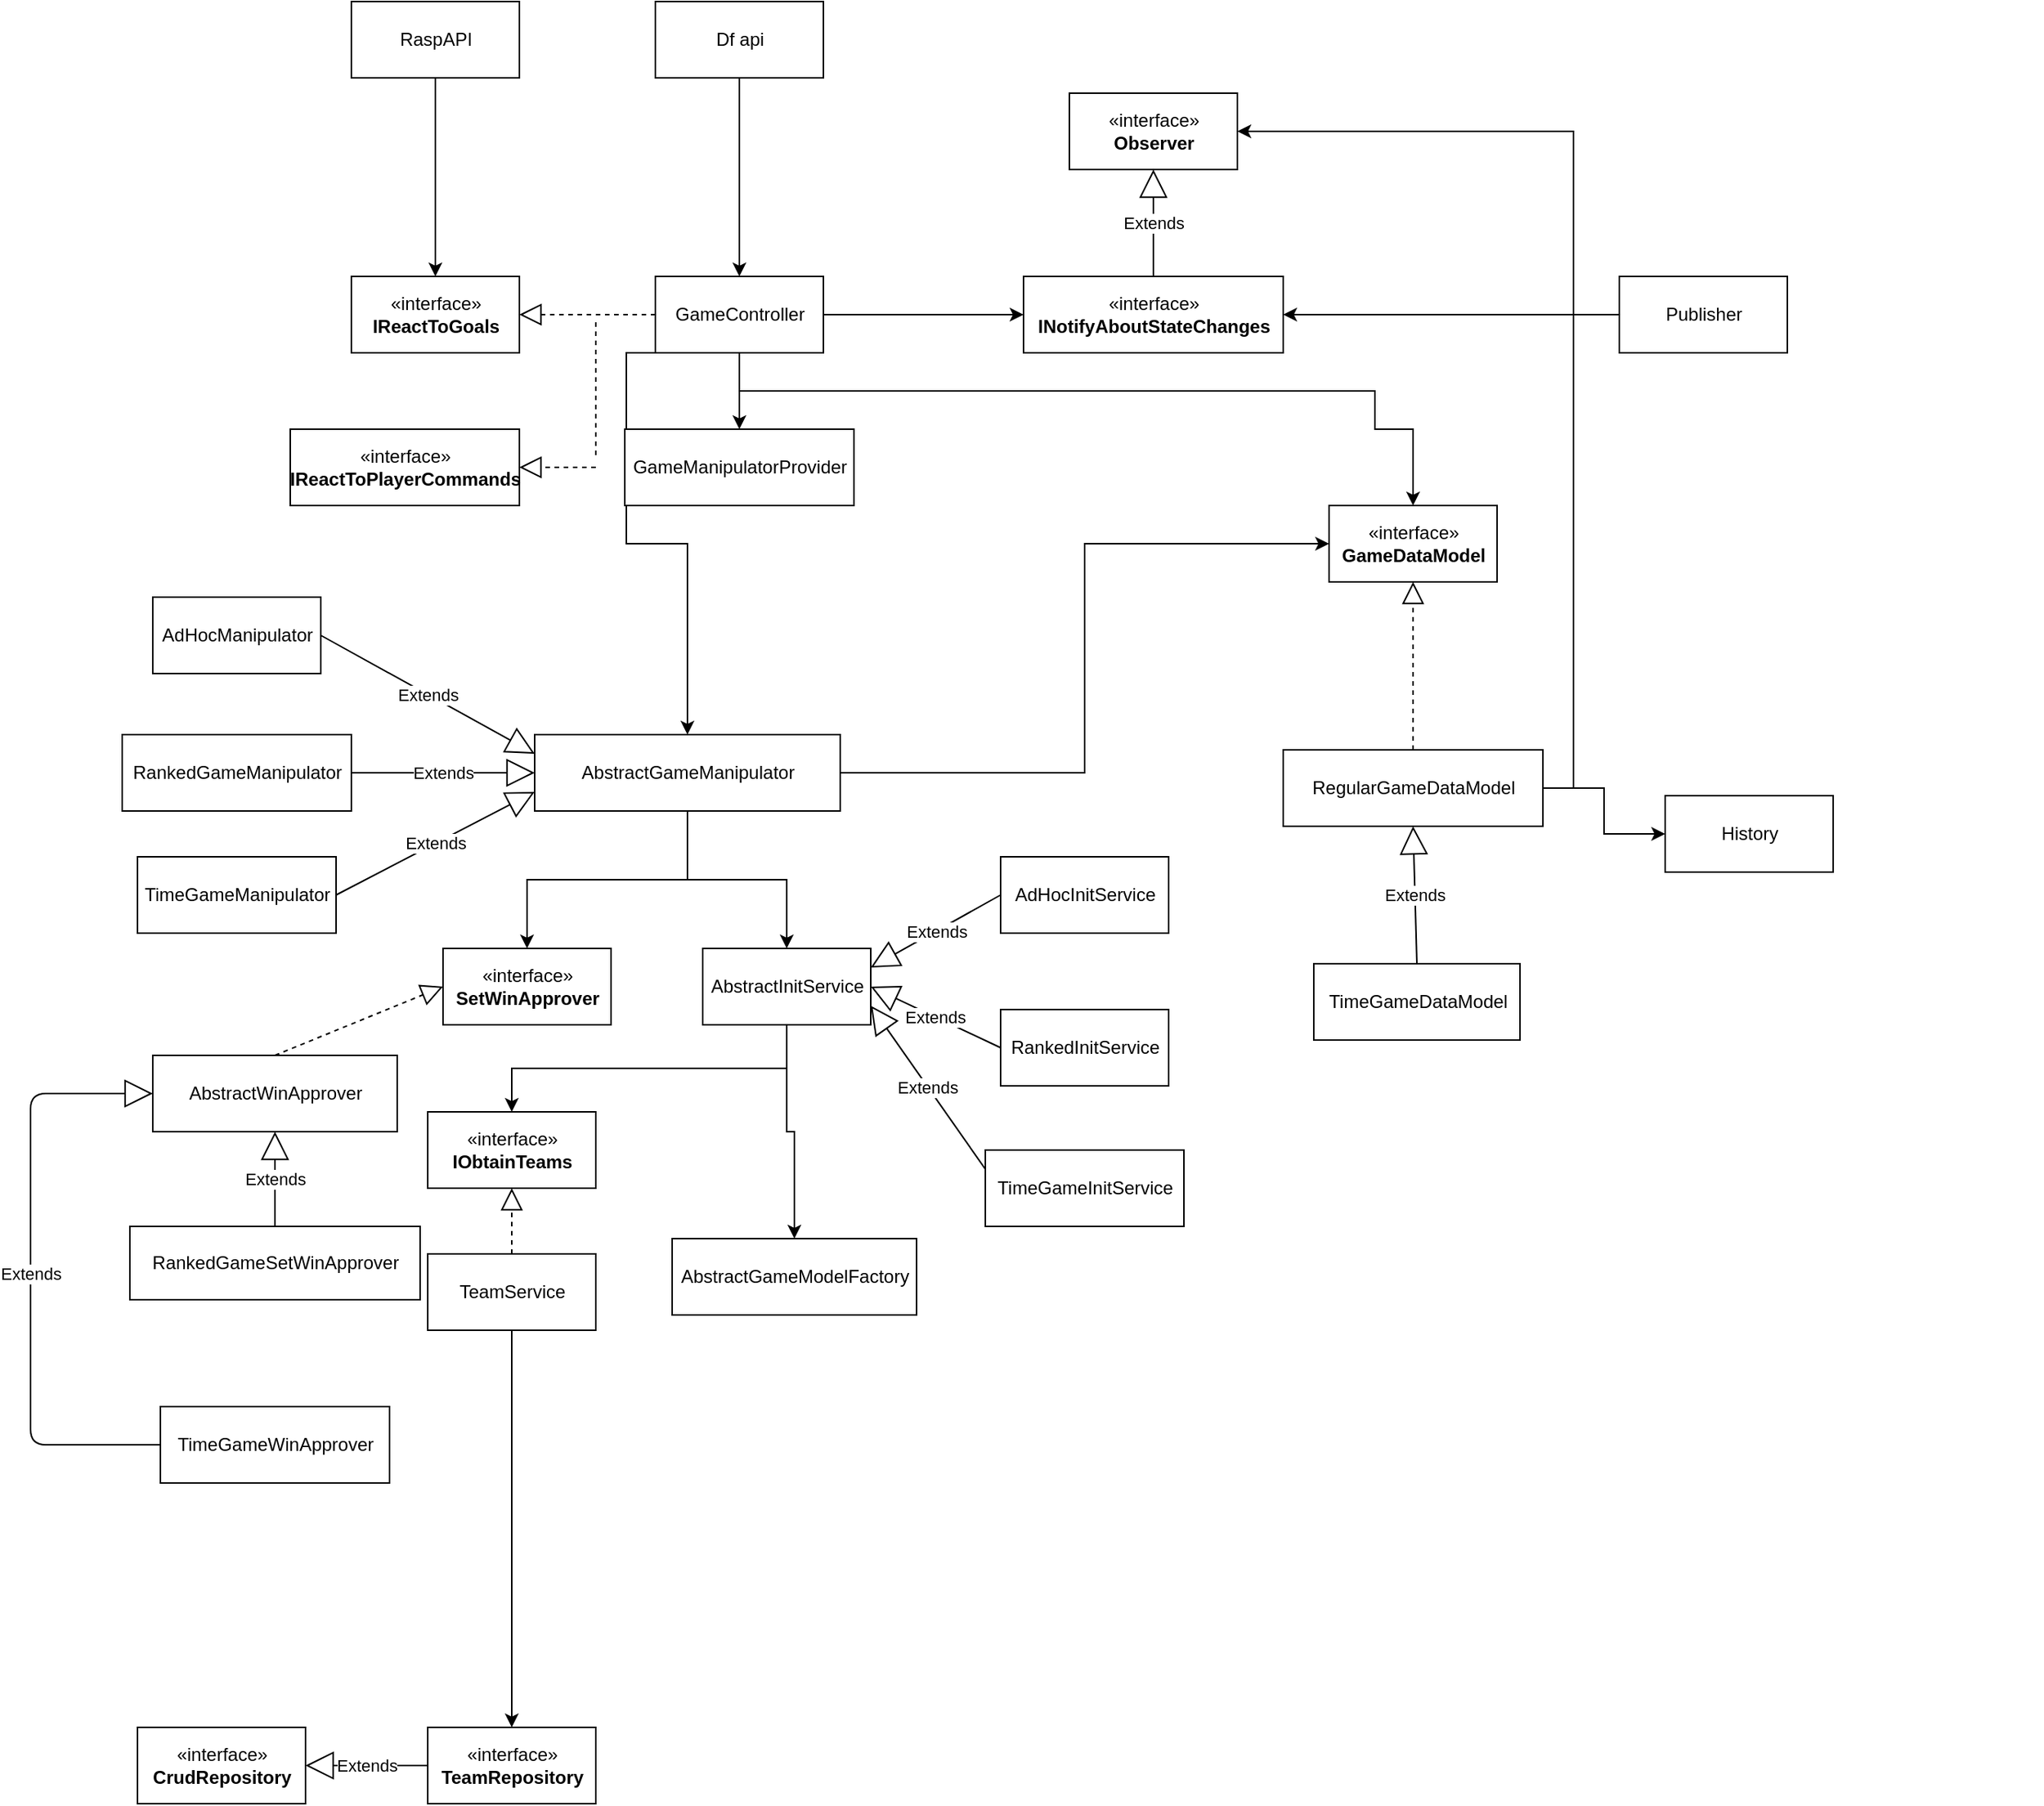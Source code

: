 <mxfile version="13.0.3" type="device"><diagram id="B5vuCXmZED_eaPCbXqUR" name="Page-1"><mxGraphModel dx="2275" dy="853" grid="1" gridSize="10" guides="1" tooltips="1" connect="1" arrows="1" fold="1" page="1" pageScale="1" pageWidth="1169" pageHeight="1654" math="0" shadow="0"><root><mxCell id="0"/><mxCell id="1" parent="0"/><mxCell id="yAwrfbO8x_KB4mrkygWx-16" style="edgeStyle=orthogonalEdgeStyle;rounded=0;orthogonalLoop=1;jettySize=auto;html=1;exitX=0.5;exitY=1;exitDx=0;exitDy=0;entryX=0.5;entryY=0;entryDx=0;entryDy=0;" parent="1" source="yAwrfbO8x_KB4mrkygWx-13" target="yAwrfbO8x_KB4mrkygWx-15" edge="1"><mxGeometry relative="1" as="geometry"/></mxCell><mxCell id="yAwrfbO8x_KB4mrkygWx-13" value="Df api" style="html=1;" parent="1" vertex="1"><mxGeometry x="359" y="50" width="110" height="50" as="geometry"/></mxCell><mxCell id="yAwrfbO8x_KB4mrkygWx-34" style="edgeStyle=orthogonalEdgeStyle;rounded=0;orthogonalLoop=1;jettySize=auto;html=1;exitX=1;exitY=0.5;exitDx=0;exitDy=0;entryX=0;entryY=0.5;entryDx=0;entryDy=0;" parent="1" source="yAwrfbO8x_KB4mrkygWx-15" target="yAwrfbO8x_KB4mrkygWx-33" edge="1"><mxGeometry relative="1" as="geometry"/></mxCell><mxCell id="yAwrfbO8x_KB4mrkygWx-37" style="edgeStyle=orthogonalEdgeStyle;rounded=0;orthogonalLoop=1;jettySize=auto;html=1;exitX=0.5;exitY=1;exitDx=0;exitDy=0;" parent="1" source="yAwrfbO8x_KB4mrkygWx-15" target="yAwrfbO8x_KB4mrkygWx-36" edge="1"><mxGeometry relative="1" as="geometry"/></mxCell><mxCell id="yAwrfbO8x_KB4mrkygWx-40" style="edgeStyle=orthogonalEdgeStyle;rounded=0;orthogonalLoop=1;jettySize=auto;html=1;exitX=0.5;exitY=1;exitDx=0;exitDy=0;entryX=0.5;entryY=0;entryDx=0;entryDy=0;" parent="1" source="yAwrfbO8x_KB4mrkygWx-15" target="yAwrfbO8x_KB4mrkygWx-45" edge="1"><mxGeometry relative="1" as="geometry"><mxPoint x="635" y="330" as="targetPoint"/><Array as="points"><mxPoint x="414" y="305"/><mxPoint x="830" y="305"/><mxPoint x="830" y="330"/><mxPoint x="855" y="330"/></Array></mxGeometry></mxCell><mxCell id="yAwrfbO8x_KB4mrkygWx-87" style="edgeStyle=orthogonalEdgeStyle;rounded=0;orthogonalLoop=1;jettySize=auto;html=1;exitX=0.25;exitY=1;exitDx=0;exitDy=0;entryX=0.5;entryY=0;entryDx=0;entryDy=0;" parent="1" source="yAwrfbO8x_KB4mrkygWx-15" target="yAwrfbO8x_KB4mrkygWx-55" edge="1"><mxGeometry relative="1" as="geometry"><Array as="points"><mxPoint x="340" y="280"/><mxPoint x="340" y="405"/><mxPoint x="380" y="405"/></Array></mxGeometry></mxCell><mxCell id="yAwrfbO8x_KB4mrkygWx-15" value="GameController" style="html=1;" parent="1" vertex="1"><mxGeometry x="359" y="230" width="110" height="50" as="geometry"/></mxCell><mxCell id="yAwrfbO8x_KB4mrkygWx-17" value="«interface»&lt;br&gt;&lt;b&gt;IReactToGoals&lt;/b&gt;" style="html=1;" parent="1" vertex="1"><mxGeometry x="160" y="230" width="110" height="50" as="geometry"/></mxCell><mxCell id="yAwrfbO8x_KB4mrkygWx-22" style="edgeStyle=orthogonalEdgeStyle;rounded=0;orthogonalLoop=1;jettySize=auto;html=1;exitX=0.5;exitY=1;exitDx=0;exitDy=0;entryX=0.5;entryY=0;entryDx=0;entryDy=0;" parent="1" source="yAwrfbO8x_KB4mrkygWx-19" target="yAwrfbO8x_KB4mrkygWx-17" edge="1"><mxGeometry relative="1" as="geometry"/></mxCell><mxCell id="yAwrfbO8x_KB4mrkygWx-19" value="RaspAPI" style="html=1;" parent="1" vertex="1"><mxGeometry x="160" y="50" width="110" height="50" as="geometry"/></mxCell><mxCell id="yAwrfbO8x_KB4mrkygWx-21" value="" style="endArrow=block;dashed=1;endFill=0;endSize=12;html=1;exitX=0;exitY=0.5;exitDx=0;exitDy=0;entryX=1;entryY=0.5;entryDx=0;entryDy=0;" parent="1" source="yAwrfbO8x_KB4mrkygWx-15" target="yAwrfbO8x_KB4mrkygWx-17" edge="1"><mxGeometry width="160" relative="1" as="geometry"><mxPoint x="330" y="220" as="sourcePoint"/><mxPoint x="490" y="220" as="targetPoint"/><Array as="points"><mxPoint x="310" y="255"/></Array></mxGeometry></mxCell><mxCell id="yAwrfbO8x_KB4mrkygWx-23" value="«interface»&lt;br&gt;&lt;b&gt;IReactToPlayerCommands&lt;/b&gt;" style="html=1;" parent="1" vertex="1"><mxGeometry x="120" y="330" width="150" height="50" as="geometry"/></mxCell><mxCell id="yAwrfbO8x_KB4mrkygWx-24" value="" style="endArrow=block;dashed=1;endFill=0;endSize=12;html=1;exitX=0;exitY=0.5;exitDx=0;exitDy=0;" parent="1" source="yAwrfbO8x_KB4mrkygWx-15" edge="1"><mxGeometry width="160" relative="1" as="geometry"><mxPoint x="360" y="260" as="sourcePoint"/><mxPoint x="359" y="255" as="targetPoint"/></mxGeometry></mxCell><mxCell id="yAwrfbO8x_KB4mrkygWx-30" value="" style="endArrow=none;dashed=1;html=1;" parent="1" edge="1"><mxGeometry width="50" height="50" relative="1" as="geometry"><mxPoint x="320" y="260" as="sourcePoint"/><mxPoint x="320" y="350" as="targetPoint"/></mxGeometry></mxCell><mxCell id="yAwrfbO8x_KB4mrkygWx-31" value="" style="endArrow=block;dashed=1;endFill=0;endSize=12;html=1;entryX=1;entryY=0.5;entryDx=0;entryDy=0;" parent="1" target="yAwrfbO8x_KB4mrkygWx-23" edge="1"><mxGeometry width="160" relative="1" as="geometry"><mxPoint x="320" y="355" as="sourcePoint"/><mxPoint x="420" y="220" as="targetPoint"/></mxGeometry></mxCell><mxCell id="yAwrfbO8x_KB4mrkygWx-33" value="«interface»&lt;br&gt;&lt;b&gt;INotifyAboutStateChanges&lt;/b&gt;" style="html=1;" parent="1" vertex="1"><mxGeometry x="600" y="230" width="170" height="50" as="geometry"/></mxCell><mxCell id="yAwrfbO8x_KB4mrkygWx-36" value="GameManipulatorProvider" style="html=1;" parent="1" vertex="1"><mxGeometry x="339" y="330" width="150" height="50" as="geometry"/></mxCell><mxCell id="yAwrfbO8x_KB4mrkygWx-41" value="«interface»&lt;br&gt;&lt;b&gt;Observer&lt;/b&gt;" style="html=1;" parent="1" vertex="1"><mxGeometry x="630" y="110" width="110" height="50" as="geometry"/></mxCell><mxCell id="yAwrfbO8x_KB4mrkygWx-42" value="Extends" style="endArrow=block;endSize=16;endFill=0;html=1;entryX=0.5;entryY=1;entryDx=0;entryDy=0;" parent="1" source="yAwrfbO8x_KB4mrkygWx-33" target="yAwrfbO8x_KB4mrkygWx-41" edge="1"><mxGeometry width="160" relative="1" as="geometry"><mxPoint x="470" y="400" as="sourcePoint"/><mxPoint x="630" y="400" as="targetPoint"/></mxGeometry></mxCell><mxCell id="yAwrfbO8x_KB4mrkygWx-44" style="edgeStyle=orthogonalEdgeStyle;rounded=0;orthogonalLoop=1;jettySize=auto;html=1;exitX=0;exitY=0.5;exitDx=0;exitDy=0;entryX=1;entryY=0.5;entryDx=0;entryDy=0;" parent="1" source="yAwrfbO8x_KB4mrkygWx-43" target="yAwrfbO8x_KB4mrkygWx-33" edge="1"><mxGeometry relative="1" as="geometry"/></mxCell><mxCell id="yAwrfbO8x_KB4mrkygWx-43" value="Publisher" style="html=1;" parent="1" vertex="1"><mxGeometry x="990" y="230" width="110" height="50" as="geometry"/></mxCell><mxCell id="yAwrfbO8x_KB4mrkygWx-45" value="«interface»&lt;br&gt;&lt;b&gt;GameDataModel&lt;/b&gt;" style="html=1;" parent="1" vertex="1"><mxGeometry x="800" y="380" width="110" height="50" as="geometry"/></mxCell><mxCell id="yAwrfbO8x_KB4mrkygWx-46" value="" style="endArrow=block;dashed=1;endFill=0;endSize=12;html=1;entryX=0.5;entryY=1;entryDx=0;entryDy=0;exitX=0.5;exitY=0;exitDx=0;exitDy=0;" parent="1" source="yAwrfbO8x_KB4mrkygWx-47" target="yAwrfbO8x_KB4mrkygWx-45" edge="1"><mxGeometry width="160" relative="1" as="geometry"><mxPoint x="635" y="450" as="sourcePoint"/><mxPoint x="730" y="400" as="targetPoint"/></mxGeometry></mxCell><mxCell id="yAwrfbO8x_KB4mrkygWx-51" style="edgeStyle=orthogonalEdgeStyle;rounded=0;orthogonalLoop=1;jettySize=auto;html=1;exitX=1;exitY=0.5;exitDx=0;exitDy=0;entryX=1;entryY=0.5;entryDx=0;entryDy=0;" parent="1" source="yAwrfbO8x_KB4mrkygWx-47" target="yAwrfbO8x_KB4mrkygWx-41" edge="1"><mxGeometry relative="1" as="geometry"/></mxCell><mxCell id="yAwrfbO8x_KB4mrkygWx-58" style="edgeStyle=orthogonalEdgeStyle;rounded=0;orthogonalLoop=1;jettySize=auto;html=1;exitX=1;exitY=0.5;exitDx=0;exitDy=0;entryX=0;entryY=0.5;entryDx=0;entryDy=0;" parent="1" source="yAwrfbO8x_KB4mrkygWx-47" target="yAwrfbO8x_KB4mrkygWx-52" edge="1"><mxGeometry relative="1" as="geometry"/></mxCell><mxCell id="yAwrfbO8x_KB4mrkygWx-47" value="RegularGameDataModel" style="html=1;" parent="1" vertex="1"><mxGeometry x="770" y="540" width="170" height="50" as="geometry"/></mxCell><mxCell id="yAwrfbO8x_KB4mrkygWx-49" value="TimeGameDataModel" style="html=1;" parent="1" vertex="1"><mxGeometry x="790" y="680" width="135" height="50" as="geometry"/></mxCell><mxCell id="yAwrfbO8x_KB4mrkygWx-50" value="Extends" style="endArrow=block;endSize=16;endFill=0;html=1;exitX=0.5;exitY=0;exitDx=0;exitDy=0;entryX=0.5;entryY=1;entryDx=0;entryDy=0;" parent="1" source="yAwrfbO8x_KB4mrkygWx-49" target="yAwrfbO8x_KB4mrkygWx-47" edge="1"><mxGeometry width="160" relative="1" as="geometry"><mxPoint x="570" y="400" as="sourcePoint"/><mxPoint x="730" y="400" as="targetPoint"/></mxGeometry></mxCell><mxCell id="yAwrfbO8x_KB4mrkygWx-52" value="History" style="html=1;" parent="1" vertex="1"><mxGeometry x="1020" y="570" width="110" height="50" as="geometry"/></mxCell><mxCell id="yAwrfbO8x_KB4mrkygWx-75" style="edgeStyle=orthogonalEdgeStyle;rounded=0;orthogonalLoop=1;jettySize=auto;html=1;exitX=1;exitY=0.5;exitDx=0;exitDy=0;entryX=0;entryY=0.5;entryDx=0;entryDy=0;" parent="1" source="yAwrfbO8x_KB4mrkygWx-55" target="yAwrfbO8x_KB4mrkygWx-45" edge="1"><mxGeometry relative="1" as="geometry"/></mxCell><mxCell id="yAwrfbO8x_KB4mrkygWx-76" style="edgeStyle=orthogonalEdgeStyle;rounded=0;orthogonalLoop=1;jettySize=auto;html=1;exitX=0.5;exitY=1;exitDx=0;exitDy=0;entryX=0.5;entryY=0;entryDx=0;entryDy=0;" parent="1" source="yAwrfbO8x_KB4mrkygWx-55" target="yAwrfbO8x_KB4mrkygWx-97" edge="1"><mxGeometry relative="1" as="geometry"><mxPoint x="275" y="670" as="targetPoint"/></mxGeometry></mxCell><mxCell id="yAwrfbO8x_KB4mrkygWx-77" style="edgeStyle=orthogonalEdgeStyle;rounded=0;orthogonalLoop=1;jettySize=auto;html=1;exitX=0.5;exitY=1;exitDx=0;exitDy=0;entryX=0.5;entryY=0;entryDx=0;entryDy=0;" parent="1" source="yAwrfbO8x_KB4mrkygWx-55" target="yAwrfbO8x_KB4mrkygWx-59" edge="1"><mxGeometry relative="1" as="geometry"/></mxCell><mxCell id="yAwrfbO8x_KB4mrkygWx-55" value="AbstractGameManipulator" style="html=1;" parent="1" vertex="1"><mxGeometry x="280" y="530" width="200" height="50" as="geometry"/></mxCell><mxCell id="yAwrfbO8x_KB4mrkygWx-79" style="edgeStyle=orthogonalEdgeStyle;rounded=0;orthogonalLoop=1;jettySize=auto;html=1;exitX=0.5;exitY=1;exitDx=0;exitDy=0;entryX=0.5;entryY=0;entryDx=0;entryDy=0;" parent="1" source="yAwrfbO8x_KB4mrkygWx-59" target="yAwrfbO8x_KB4mrkygWx-78" edge="1"><mxGeometry relative="1" as="geometry"/></mxCell><mxCell id="yAwrfbO8x_KB4mrkygWx-89" style="edgeStyle=orthogonalEdgeStyle;rounded=0;orthogonalLoop=1;jettySize=auto;html=1;exitX=0.5;exitY=1;exitDx=0;exitDy=0;entryX=0.5;entryY=0;entryDx=0;entryDy=0;" parent="1" source="yAwrfbO8x_KB4mrkygWx-59" target="yAwrfbO8x_KB4mrkygWx-88" edge="1"><mxGeometry relative="1" as="geometry"/></mxCell><mxCell id="yAwrfbO8x_KB4mrkygWx-59" value="AbstractInitService" style="html=1;" parent="1" vertex="1"><mxGeometry x="390" y="670" width="110" height="50" as="geometry"/></mxCell><mxCell id="yAwrfbO8x_KB4mrkygWx-61" value="AdHocManipulator" style="html=1;" parent="1" vertex="1"><mxGeometry x="30" y="440" width="110" height="50" as="geometry"/></mxCell><mxCell id="yAwrfbO8x_KB4mrkygWx-62" value="RankedGameManipulator" style="html=1;" parent="1" vertex="1"><mxGeometry x="10" y="530" width="150" height="50" as="geometry"/></mxCell><mxCell id="yAwrfbO8x_KB4mrkygWx-63" value="TimeGameManipulator" style="html=1;" parent="1" vertex="1"><mxGeometry x="20" y="610" width="130" height="50" as="geometry"/></mxCell><mxCell id="yAwrfbO8x_KB4mrkygWx-68" value="Extends" style="endArrow=block;endSize=16;endFill=0;html=1;entryX=0;entryY=0.5;entryDx=0;entryDy=0;exitX=1;exitY=0.5;exitDx=0;exitDy=0;" parent="1" source="yAwrfbO8x_KB4mrkygWx-62" target="yAwrfbO8x_KB4mrkygWx-55" edge="1"><mxGeometry width="160" relative="1" as="geometry"><mxPoint x="160" y="568" as="sourcePoint"/><mxPoint x="1020" y="650" as="targetPoint"/></mxGeometry></mxCell><mxCell id="yAwrfbO8x_KB4mrkygWx-73" value="Extends" style="endArrow=block;endSize=16;endFill=0;html=1;exitX=1;exitY=0.5;exitDx=0;exitDy=0;entryX=0;entryY=0.75;entryDx=0;entryDy=0;" parent="1" source="yAwrfbO8x_KB4mrkygWx-63" target="yAwrfbO8x_KB4mrkygWx-55" edge="1"><mxGeometry width="160" relative="1" as="geometry"><mxPoint x="840" y="650" as="sourcePoint"/><mxPoint x="1000" y="650" as="targetPoint"/></mxGeometry></mxCell><mxCell id="yAwrfbO8x_KB4mrkygWx-74" value="Extends" style="endArrow=block;endSize=16;endFill=0;html=1;exitX=1;exitY=0.5;exitDx=0;exitDy=0;entryX=0;entryY=0.25;entryDx=0;entryDy=0;" parent="1" source="yAwrfbO8x_KB4mrkygWx-61" target="yAwrfbO8x_KB4mrkygWx-55" edge="1"><mxGeometry width="160" relative="1" as="geometry"><mxPoint x="840" y="650" as="sourcePoint"/><mxPoint x="1000" y="650" as="targetPoint"/></mxGeometry></mxCell><mxCell id="yAwrfbO8x_KB4mrkygWx-78" value="AbstractGameModelFactory" style="html=1;" parent="1" vertex="1"><mxGeometry x="370" y="860" width="160" height="50" as="geometry"/></mxCell><mxCell id="yAwrfbO8x_KB4mrkygWx-80" value="AdHocInitService" style="html=1;" parent="1" vertex="1"><mxGeometry x="585" y="610" width="110" height="50" as="geometry"/></mxCell><mxCell id="yAwrfbO8x_KB4mrkygWx-81" value="TimeGameInitService" style="html=1;" parent="1" vertex="1"><mxGeometry x="575" y="802" width="130" height="50" as="geometry"/></mxCell><mxCell id="yAwrfbO8x_KB4mrkygWx-82" value="RankedInitService" style="html=1;" parent="1" vertex="1"><mxGeometry x="585" y="710" width="110" height="50" as="geometry"/></mxCell><mxCell id="yAwrfbO8x_KB4mrkygWx-83" value="Extends" style="endArrow=block;endSize=16;endFill=0;html=1;exitX=0;exitY=0.5;exitDx=0;exitDy=0;entryX=1;entryY=0.25;entryDx=0;entryDy=0;" parent="1" source="yAwrfbO8x_KB4mrkygWx-80" target="yAwrfbO8x_KB4mrkygWx-59" edge="1"><mxGeometry width="160" relative="1" as="geometry"><mxPoint x="750" y="660" as="sourcePoint"/><mxPoint x="910" y="660" as="targetPoint"/></mxGeometry></mxCell><mxCell id="yAwrfbO8x_KB4mrkygWx-84" value="Extends" style="endArrow=block;endSize=16;endFill=0;html=1;exitX=0;exitY=0.5;exitDx=0;exitDy=0;entryX=1;entryY=0.5;entryDx=0;entryDy=0;" parent="1" source="yAwrfbO8x_KB4mrkygWx-82" target="yAwrfbO8x_KB4mrkygWx-59" edge="1"><mxGeometry width="160" relative="1" as="geometry"><mxPoint x="750" y="660" as="sourcePoint"/><mxPoint x="910" y="660" as="targetPoint"/></mxGeometry></mxCell><mxCell id="yAwrfbO8x_KB4mrkygWx-85" value="Extends" style="endArrow=block;endSize=16;endFill=0;html=1;entryX=1;entryY=0.75;entryDx=0;entryDy=0;exitX=0;exitY=0.25;exitDx=0;exitDy=0;" parent="1" source="yAwrfbO8x_KB4mrkygWx-81" target="yAwrfbO8x_KB4mrkygWx-59" edge="1"><mxGeometry width="160" relative="1" as="geometry"><mxPoint x="750" y="660" as="sourcePoint"/><mxPoint x="910" y="660" as="targetPoint"/></mxGeometry></mxCell><mxCell id="yAwrfbO8x_KB4mrkygWx-88" value="«interface»&lt;br&gt;&lt;b&gt;IObtainTeams&lt;/b&gt;" style="html=1;" parent="1" vertex="1"><mxGeometry x="210" y="777" width="110" height="50" as="geometry"/></mxCell><mxCell id="yAwrfbO8x_KB4mrkygWx-95" style="edgeStyle=orthogonalEdgeStyle;rounded=0;orthogonalLoop=1;jettySize=auto;html=1;exitX=0.5;exitY=1;exitDx=0;exitDy=0;entryX=0.5;entryY=0;entryDx=0;entryDy=0;" parent="1" source="yAwrfbO8x_KB4mrkygWx-90" target="yAwrfbO8x_KB4mrkygWx-93" edge="1"><mxGeometry relative="1" as="geometry"/></mxCell><mxCell id="yAwrfbO8x_KB4mrkygWx-90" value="TeamService" style="html=1;" parent="1" vertex="1"><mxGeometry x="210" y="870" width="110" height="50" as="geometry"/></mxCell><mxCell id="yAwrfbO8x_KB4mrkygWx-91" value="" style="endArrow=block;dashed=1;endFill=0;endSize=12;html=1;exitX=0.5;exitY=0;exitDx=0;exitDy=0;entryX=0.5;entryY=1;entryDx=0;entryDy=0;" parent="1" source="yAwrfbO8x_KB4mrkygWx-90" target="yAwrfbO8x_KB4mrkygWx-88" edge="1"><mxGeometry width="160" relative="1" as="geometry"><mxPoint x="750" y="660" as="sourcePoint"/><mxPoint x="910" y="660" as="targetPoint"/></mxGeometry></mxCell><mxCell id="yAwrfbO8x_KB4mrkygWx-93" value="«interface»&lt;br&gt;&lt;b&gt;TeamRepository&lt;/b&gt;" style="html=1;" parent="1" vertex="1"><mxGeometry x="210" y="1180" width="110" height="50" as="geometry"/></mxCell><mxCell id="yAwrfbO8x_KB4mrkygWx-94" value="«interface»&lt;br&gt;&lt;b&gt;CrudRepository&lt;/b&gt;" style="html=1;" parent="1" vertex="1"><mxGeometry x="20" y="1180" width="110" height="50" as="geometry"/></mxCell><mxCell id="yAwrfbO8x_KB4mrkygWx-96" value="Extends" style="endArrow=block;endSize=16;endFill=0;html=1;exitX=0;exitY=0.5;exitDx=0;exitDy=0;entryX=1;entryY=0.5;entryDx=0;entryDy=0;" parent="1" source="yAwrfbO8x_KB4mrkygWx-93" target="yAwrfbO8x_KB4mrkygWx-94" edge="1"><mxGeometry width="160" relative="1" as="geometry"><mxPoint x="750" y="660" as="sourcePoint"/><mxPoint x="910" y="660" as="targetPoint"/></mxGeometry></mxCell><mxCell id="yAwrfbO8x_KB4mrkygWx-97" value="«interface»&lt;br&gt;&lt;b&gt;SetWinApprover&lt;/b&gt;" style="html=1;" parent="1" vertex="1"><mxGeometry x="220" y="670" width="110" height="50" as="geometry"/></mxCell><mxCell id="yAwrfbO8x_KB4mrkygWx-98" value="AbstractWinApprover" style="html=1;" parent="1" vertex="1"><mxGeometry x="30" y="740" width="160" height="50" as="geometry"/></mxCell><mxCell id="yAwrfbO8x_KB4mrkygWx-100" value="" style="endArrow=block;dashed=1;endFill=0;endSize=12;html=1;exitX=0.5;exitY=0;exitDx=0;exitDy=0;entryX=0;entryY=0.5;entryDx=0;entryDy=0;" parent="1" source="yAwrfbO8x_KB4mrkygWx-98" target="yAwrfbO8x_KB4mrkygWx-97" edge="1"><mxGeometry width="160" relative="1" as="geometry"><mxPoint x="750" y="660" as="sourcePoint"/><mxPoint x="910" y="660" as="targetPoint"/></mxGeometry></mxCell><mxCell id="yAwrfbO8x_KB4mrkygWx-101" value="RankedGameSetWinApprover" style="html=1;" parent="1" vertex="1"><mxGeometry x="15" y="852" width="190" height="48" as="geometry"/></mxCell><mxCell id="yAwrfbO8x_KB4mrkygWx-102" value="Extends" style="endArrow=block;endSize=16;endFill=0;html=1;exitX=0.5;exitY=0;exitDx=0;exitDy=0;entryX=0.5;entryY=1;entryDx=0;entryDy=0;" parent="1" source="yAwrfbO8x_KB4mrkygWx-101" target="yAwrfbO8x_KB4mrkygWx-98" edge="1"><mxGeometry width="160" relative="1" as="geometry"><mxPoint x="750" y="660" as="sourcePoint"/><mxPoint x="910" y="660" as="targetPoint"/></mxGeometry></mxCell><mxCell id="yAwrfbO8x_KB4mrkygWx-103" value="TimeGameWinApprover" style="html=1;" parent="1" vertex="1"><mxGeometry x="35" y="970" width="150" height="50" as="geometry"/></mxCell><mxCell id="yAwrfbO8x_KB4mrkygWx-104" value="Extends" style="endArrow=block;endSize=16;endFill=0;html=1;entryX=0;entryY=0.5;entryDx=0;entryDy=0;exitX=0;exitY=0.5;exitDx=0;exitDy=0;" parent="1" source="yAwrfbO8x_KB4mrkygWx-103" target="yAwrfbO8x_KB4mrkygWx-98" edge="1"><mxGeometry width="160" relative="1" as="geometry"><mxPoint x="30" y="995" as="sourcePoint"/><mxPoint x="910" y="660" as="targetPoint"/><Array as="points"><mxPoint x="-50" y="995"/><mxPoint x="-50" y="765"/></Array></mxGeometry></mxCell><mxCell id="yAwrfbO8x_KB4mrkygWx-106" value="&lt;br&gt;" style="text;html=1;align=center;verticalAlign=middle;resizable=0;points=[];autosize=1;" parent="1" vertex="1"><mxGeometry x="1247" y="147" width="20" height="20" as="geometry"/></mxCell></root></mxGraphModel></diagram></mxfile>